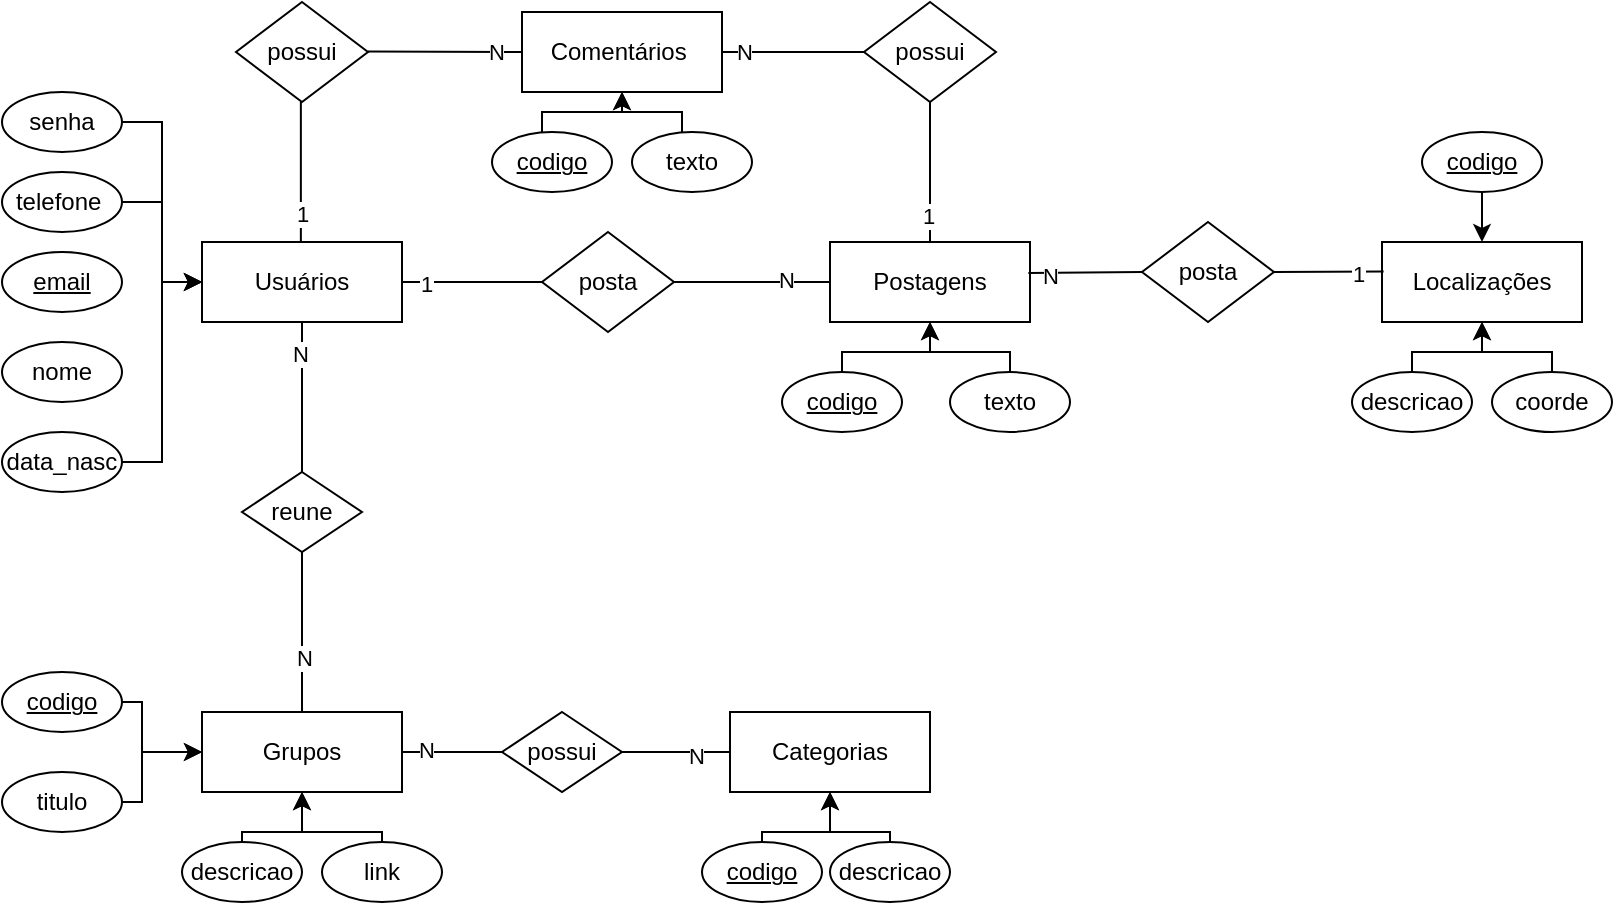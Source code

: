 <mxfile version="16.2.7" type="device"><diagram id="JKwpAU8h2Lhb9st8vdYQ" name="Page-1"><mxGraphModel dx="1117" dy="1792" grid="1" gridSize="10" guides="1" tooltips="1" connect="1" arrows="1" fold="1" page="1" pageScale="1" pageWidth="827" pageHeight="1169" math="0" shadow="0"><root><mxCell id="0"/><mxCell id="1" parent="0"/><mxCell id="0Ad1dqrlXnesyYmB_QPz-2" value="Localizações" style="whiteSpace=wrap;html=1;align=center;" vertex="1" parent="1"><mxGeometry x="690" y="5" width="100" height="40" as="geometry"/></mxCell><mxCell id="0Ad1dqrlXnesyYmB_QPz-3" value="Comentários&amp;nbsp;" style="whiteSpace=wrap;html=1;align=center;" vertex="1" parent="1"><mxGeometry x="260" y="-110" width="100" height="40" as="geometry"/></mxCell><mxCell id="0Ad1dqrlXnesyYmB_QPz-4" value="Postagens" style="whiteSpace=wrap;html=1;align=center;" vertex="1" parent="1"><mxGeometry x="414" y="5" width="100" height="40" as="geometry"/></mxCell><mxCell id="0Ad1dqrlXnesyYmB_QPz-5" value="Categorias" style="whiteSpace=wrap;html=1;align=center;" vertex="1" parent="1"><mxGeometry x="364" y="240" width="100" height="40" as="geometry"/></mxCell><mxCell id="0Ad1dqrlXnesyYmB_QPz-6" value="Grupos" style="whiteSpace=wrap;html=1;align=center;" vertex="1" parent="1"><mxGeometry x="100" y="240" width="100" height="40" as="geometry"/></mxCell><mxCell id="0Ad1dqrlXnesyYmB_QPz-7" value="Usuários" style="whiteSpace=wrap;html=1;align=center;" vertex="1" parent="1"><mxGeometry x="100" y="5" width="100" height="40" as="geometry"/></mxCell><mxCell id="0Ad1dqrlXnesyYmB_QPz-8" value="email" style="ellipse;whiteSpace=wrap;html=1;align=center;fontStyle=4;" vertex="1" parent="1"><mxGeometry y="10" width="60" height="30" as="geometry"/></mxCell><mxCell id="0Ad1dqrlXnesyYmB_QPz-17" value="nome" style="ellipse;whiteSpace=wrap;html=1;align=center;" vertex="1" parent="1"><mxGeometry y="55" width="60" height="30" as="geometry"/></mxCell><mxCell id="0Ad1dqrlXnesyYmB_QPz-21" style="edgeStyle=orthogonalEdgeStyle;rounded=0;orthogonalLoop=1;jettySize=auto;html=1;entryX=0;entryY=0.5;entryDx=0;entryDy=0;" edge="1" parent="1" source="0Ad1dqrlXnesyYmB_QPz-18" target="0Ad1dqrlXnesyYmB_QPz-7"><mxGeometry relative="1" as="geometry"/></mxCell><mxCell id="0Ad1dqrlXnesyYmB_QPz-18" value="data_nasc" style="ellipse;whiteSpace=wrap;html=1;align=center;" vertex="1" parent="1"><mxGeometry y="100" width="60" height="30" as="geometry"/></mxCell><mxCell id="0Ad1dqrlXnesyYmB_QPz-61" style="edgeStyle=orthogonalEdgeStyle;rounded=0;orthogonalLoop=1;jettySize=auto;html=1;entryX=0;entryY=0.5;entryDx=0;entryDy=0;" edge="1" parent="1" source="0Ad1dqrlXnesyYmB_QPz-19" target="0Ad1dqrlXnesyYmB_QPz-7"><mxGeometry relative="1" as="geometry"><Array as="points"><mxPoint x="80" y="-55"/><mxPoint x="80" y="25"/></Array></mxGeometry></mxCell><mxCell id="0Ad1dqrlXnesyYmB_QPz-19" value="senha" style="ellipse;whiteSpace=wrap;html=1;align=center;" vertex="1" parent="1"><mxGeometry y="-70" width="60" height="30" as="geometry"/></mxCell><mxCell id="0Ad1dqrlXnesyYmB_QPz-60" style="edgeStyle=orthogonalEdgeStyle;rounded=0;orthogonalLoop=1;jettySize=auto;html=1;entryX=0;entryY=0.5;entryDx=0;entryDy=0;" edge="1" parent="1" source="0Ad1dqrlXnesyYmB_QPz-20" target="0Ad1dqrlXnesyYmB_QPz-7"><mxGeometry relative="1" as="geometry"><Array as="points"><mxPoint x="80" y="-15"/><mxPoint x="80" y="25"/></Array></mxGeometry></mxCell><mxCell id="0Ad1dqrlXnesyYmB_QPz-20" value="telefone&amp;nbsp;" style="ellipse;whiteSpace=wrap;html=1;align=center;" vertex="1" parent="1"><mxGeometry y="-30" width="60" height="30" as="geometry"/></mxCell><mxCell id="0Ad1dqrlXnesyYmB_QPz-34" style="edgeStyle=orthogonalEdgeStyle;rounded=0;orthogonalLoop=1;jettySize=auto;html=1;entryX=0;entryY=0.5;entryDx=0;entryDy=0;" edge="1" parent="1" source="0Ad1dqrlXnesyYmB_QPz-27" target="0Ad1dqrlXnesyYmB_QPz-6"><mxGeometry relative="1" as="geometry"><Array as="points"><mxPoint x="70" y="235"/><mxPoint x="70" y="260"/></Array></mxGeometry></mxCell><mxCell id="0Ad1dqrlXnesyYmB_QPz-27" value="codigo" style="ellipse;whiteSpace=wrap;html=1;align=center;fontStyle=4;" vertex="1" parent="1"><mxGeometry y="220" width="60" height="30" as="geometry"/></mxCell><mxCell id="0Ad1dqrlXnesyYmB_QPz-63" style="edgeStyle=orthogonalEdgeStyle;rounded=0;orthogonalLoop=1;jettySize=auto;html=1;entryX=0.5;entryY=1;entryDx=0;entryDy=0;" edge="1" parent="1" source="0Ad1dqrlXnesyYmB_QPz-28" target="0Ad1dqrlXnesyYmB_QPz-6"><mxGeometry relative="1" as="geometry"><Array as="points"><mxPoint x="120" y="300"/><mxPoint x="150" y="300"/></Array></mxGeometry></mxCell><mxCell id="0Ad1dqrlXnesyYmB_QPz-28" value="descricao" style="ellipse;whiteSpace=wrap;html=1;align=center;" vertex="1" parent="1"><mxGeometry x="90" y="305" width="60" height="30" as="geometry"/></mxCell><mxCell id="0Ad1dqrlXnesyYmB_QPz-33" style="edgeStyle=orthogonalEdgeStyle;rounded=0;orthogonalLoop=1;jettySize=auto;html=1;entryX=0;entryY=0.5;entryDx=0;entryDy=0;" edge="1" parent="1" source="0Ad1dqrlXnesyYmB_QPz-29" target="0Ad1dqrlXnesyYmB_QPz-6"><mxGeometry relative="1" as="geometry"><Array as="points"><mxPoint x="70" y="285"/><mxPoint x="70" y="260"/></Array></mxGeometry></mxCell><mxCell id="0Ad1dqrlXnesyYmB_QPz-29" value="titulo" style="ellipse;whiteSpace=wrap;html=1;align=center;" vertex="1" parent="1"><mxGeometry y="270" width="60" height="30" as="geometry"/></mxCell><mxCell id="0Ad1dqrlXnesyYmB_QPz-64" style="edgeStyle=orthogonalEdgeStyle;rounded=0;orthogonalLoop=1;jettySize=auto;html=1;entryX=0.5;entryY=1;entryDx=0;entryDy=0;" edge="1" parent="1" source="0Ad1dqrlXnesyYmB_QPz-30" target="0Ad1dqrlXnesyYmB_QPz-6"><mxGeometry relative="1" as="geometry"><Array as="points"><mxPoint x="190" y="300"/><mxPoint x="150" y="300"/></Array></mxGeometry></mxCell><mxCell id="0Ad1dqrlXnesyYmB_QPz-30" value="link" style="ellipse;whiteSpace=wrap;html=1;align=center;" vertex="1" parent="1"><mxGeometry x="160" y="305" width="60" height="30" as="geometry"/></mxCell><mxCell id="0Ad1dqrlXnesyYmB_QPz-35" value="reune" style="shape=rhombus;perimeter=rhombusPerimeter;whiteSpace=wrap;html=1;align=center;" vertex="1" parent="1"><mxGeometry x="120" y="120" width="60" height="40" as="geometry"/></mxCell><mxCell id="0Ad1dqrlXnesyYmB_QPz-36" value="" style="endArrow=none;html=1;rounded=0;exitX=0.5;exitY=1;exitDx=0;exitDy=0;" edge="1" parent="1" source="0Ad1dqrlXnesyYmB_QPz-7" target="0Ad1dqrlXnesyYmB_QPz-35"><mxGeometry relative="1" as="geometry"><mxPoint x="110" y="270" as="sourcePoint"/><mxPoint x="270" y="270" as="targetPoint"/></mxGeometry></mxCell><mxCell id="0Ad1dqrlXnesyYmB_QPz-39" value="N" style="edgeLabel;html=1;align=center;verticalAlign=middle;resizable=0;points=[];" vertex="1" connectable="0" parent="0Ad1dqrlXnesyYmB_QPz-36"><mxGeometry x="-0.578" y="-1" relative="1" as="geometry"><mxPoint as="offset"/></mxGeometry></mxCell><mxCell id="0Ad1dqrlXnesyYmB_QPz-37" value="" style="endArrow=none;html=1;rounded=0;exitX=0.5;exitY=1;exitDx=0;exitDy=0;" edge="1" parent="1" source="0Ad1dqrlXnesyYmB_QPz-35" target="0Ad1dqrlXnesyYmB_QPz-6"><mxGeometry relative="1" as="geometry"><mxPoint x="150" y="110" as="sourcePoint"/><mxPoint x="150" y="170" as="targetPoint"/></mxGeometry></mxCell><mxCell id="0Ad1dqrlXnesyYmB_QPz-38" value="N" style="edgeLabel;html=1;align=center;verticalAlign=middle;resizable=0;points=[];" vertex="1" connectable="0" parent="0Ad1dqrlXnesyYmB_QPz-37"><mxGeometry x="0.322" y="1" relative="1" as="geometry"><mxPoint as="offset"/></mxGeometry></mxCell><mxCell id="0Ad1dqrlXnesyYmB_QPz-43" style="edgeStyle=orthogonalEdgeStyle;rounded=0;orthogonalLoop=1;jettySize=auto;html=1;entryX=0.5;entryY=1;entryDx=0;entryDy=0;" edge="1" parent="1" source="0Ad1dqrlXnesyYmB_QPz-40" target="0Ad1dqrlXnesyYmB_QPz-5"><mxGeometry relative="1" as="geometry"><Array as="points"><mxPoint x="380" y="300"/><mxPoint x="414" y="300"/></Array></mxGeometry></mxCell><mxCell id="0Ad1dqrlXnesyYmB_QPz-40" value="codigo" style="ellipse;whiteSpace=wrap;html=1;align=center;fontStyle=4;" vertex="1" parent="1"><mxGeometry x="350" y="305" width="60" height="30" as="geometry"/></mxCell><mxCell id="0Ad1dqrlXnesyYmB_QPz-44" style="edgeStyle=orthogonalEdgeStyle;rounded=0;orthogonalLoop=1;jettySize=auto;html=1;entryX=0.5;entryY=1;entryDx=0;entryDy=0;" edge="1" parent="1" source="0Ad1dqrlXnesyYmB_QPz-41" target="0Ad1dqrlXnesyYmB_QPz-5"><mxGeometry relative="1" as="geometry"><Array as="points"><mxPoint x="444" y="300"/><mxPoint x="414" y="300"/></Array></mxGeometry></mxCell><mxCell id="0Ad1dqrlXnesyYmB_QPz-41" value="descricao" style="ellipse;whiteSpace=wrap;html=1;align=center;" vertex="1" parent="1"><mxGeometry x="414" y="305" width="60" height="30" as="geometry"/></mxCell><mxCell id="0Ad1dqrlXnesyYmB_QPz-45" value="possui" style="shape=rhombus;perimeter=rhombusPerimeter;whiteSpace=wrap;html=1;align=center;" vertex="1" parent="1"><mxGeometry x="250" y="240" width="60" height="40" as="geometry"/></mxCell><mxCell id="0Ad1dqrlXnesyYmB_QPz-47" value="" style="endArrow=none;html=1;rounded=0;exitX=1;exitY=0.5;exitDx=0;exitDy=0;entryX=0;entryY=0.5;entryDx=0;entryDy=0;" edge="1" parent="1" source="0Ad1dqrlXnesyYmB_QPz-6" target="0Ad1dqrlXnesyYmB_QPz-45"><mxGeometry relative="1" as="geometry"><mxPoint x="280" y="350" as="sourcePoint"/><mxPoint x="440" y="350" as="targetPoint"/></mxGeometry></mxCell><mxCell id="0Ad1dqrlXnesyYmB_QPz-49" value="N" style="edgeLabel;html=1;align=center;verticalAlign=middle;resizable=0;points=[];" vertex="1" connectable="0" parent="0Ad1dqrlXnesyYmB_QPz-47"><mxGeometry x="-0.511" y="1" relative="1" as="geometry"><mxPoint as="offset"/></mxGeometry></mxCell><mxCell id="0Ad1dqrlXnesyYmB_QPz-48" value="" style="endArrow=none;html=1;rounded=0;entryX=0;entryY=0.5;entryDx=0;entryDy=0;" edge="1" parent="1" source="0Ad1dqrlXnesyYmB_QPz-45" target="0Ad1dqrlXnesyYmB_QPz-5"><mxGeometry relative="1" as="geometry"><mxPoint x="200" y="270" as="sourcePoint"/><mxPoint x="260" y="270" as="targetPoint"/></mxGeometry></mxCell><mxCell id="0Ad1dqrlXnesyYmB_QPz-50" value="N" style="edgeLabel;html=1;align=center;verticalAlign=middle;resizable=0;points=[];" vertex="1" connectable="0" parent="0Ad1dqrlXnesyYmB_QPz-48"><mxGeometry x="0.358" y="-2" relative="1" as="geometry"><mxPoint as="offset"/></mxGeometry></mxCell><mxCell id="0Ad1dqrlXnesyYmB_QPz-51" value="posta" style="shape=rhombus;perimeter=rhombusPerimeter;whiteSpace=wrap;html=1;align=center;" vertex="1" parent="1"><mxGeometry x="270" width="66" height="50" as="geometry"/></mxCell><mxCell id="0Ad1dqrlXnesyYmB_QPz-52" value="" style="endArrow=none;html=1;rounded=0;exitX=1;exitY=0.5;exitDx=0;exitDy=0;entryX=0;entryY=0.5;entryDx=0;entryDy=0;" edge="1" parent="1" source="0Ad1dqrlXnesyYmB_QPz-7" target="0Ad1dqrlXnesyYmB_QPz-51"><mxGeometry relative="1" as="geometry"><mxPoint x="280" y="170" as="sourcePoint"/><mxPoint x="440" y="170" as="targetPoint"/></mxGeometry></mxCell><mxCell id="0Ad1dqrlXnesyYmB_QPz-59" value="1" style="edgeLabel;html=1;align=center;verticalAlign=middle;resizable=0;points=[];" vertex="1" connectable="0" parent="0Ad1dqrlXnesyYmB_QPz-52"><mxGeometry x="-0.667" y="-1" relative="1" as="geometry"><mxPoint as="offset"/></mxGeometry></mxCell><mxCell id="0Ad1dqrlXnesyYmB_QPz-53" value="" style="endArrow=none;html=1;rounded=0;exitX=1;exitY=0.5;exitDx=0;exitDy=0;entryX=0;entryY=0.5;entryDx=0;entryDy=0;" edge="1" parent="1" source="0Ad1dqrlXnesyYmB_QPz-51" target="0Ad1dqrlXnesyYmB_QPz-4"><mxGeometry relative="1" as="geometry"><mxPoint x="200" y="35" as="sourcePoint"/><mxPoint x="270" y="35" as="targetPoint"/></mxGeometry></mxCell><mxCell id="0Ad1dqrlXnesyYmB_QPz-58" value="N" style="edgeLabel;html=1;align=center;verticalAlign=middle;resizable=0;points=[];" vertex="1" connectable="0" parent="0Ad1dqrlXnesyYmB_QPz-53"><mxGeometry x="0.424" y="1" relative="1" as="geometry"><mxPoint as="offset"/></mxGeometry></mxCell><mxCell id="0Ad1dqrlXnesyYmB_QPz-83" style="edgeStyle=orthogonalEdgeStyle;rounded=0;orthogonalLoop=1;jettySize=auto;html=1;entryX=0.5;entryY=1;entryDx=0;entryDy=0;" edge="1" parent="1" source="0Ad1dqrlXnesyYmB_QPz-54" target="0Ad1dqrlXnesyYmB_QPz-4"><mxGeometry relative="1" as="geometry"><Array as="points"><mxPoint x="420" y="60"/><mxPoint x="464" y="60"/></Array></mxGeometry></mxCell><mxCell id="0Ad1dqrlXnesyYmB_QPz-54" value="codigo" style="ellipse;whiteSpace=wrap;html=1;align=center;fontStyle=4;" vertex="1" parent="1"><mxGeometry x="390" y="70" width="60" height="30" as="geometry"/></mxCell><mxCell id="0Ad1dqrlXnesyYmB_QPz-84" style="edgeStyle=orthogonalEdgeStyle;rounded=0;orthogonalLoop=1;jettySize=auto;html=1;entryX=0.5;entryY=1;entryDx=0;entryDy=0;" edge="1" parent="1" source="0Ad1dqrlXnesyYmB_QPz-55" target="0Ad1dqrlXnesyYmB_QPz-4"><mxGeometry relative="1" as="geometry"><Array as="points"><mxPoint x="504" y="60"/><mxPoint x="464" y="60"/></Array></mxGeometry></mxCell><mxCell id="0Ad1dqrlXnesyYmB_QPz-55" value="texto" style="ellipse;whiteSpace=wrap;html=1;align=center;" vertex="1" parent="1"><mxGeometry x="474" y="70" width="60" height="30" as="geometry"/></mxCell><mxCell id="0Ad1dqrlXnesyYmB_QPz-65" value="posta" style="shape=rhombus;perimeter=rhombusPerimeter;whiteSpace=wrap;html=1;align=center;" vertex="1" parent="1"><mxGeometry x="570" y="-5" width="66" height="50" as="geometry"/></mxCell><mxCell id="0Ad1dqrlXnesyYmB_QPz-69" style="edgeStyle=orthogonalEdgeStyle;rounded=0;orthogonalLoop=1;jettySize=auto;html=1;" edge="1" parent="1" source="0Ad1dqrlXnesyYmB_QPz-66" target="0Ad1dqrlXnesyYmB_QPz-2"><mxGeometry relative="1" as="geometry"><Array as="points"><mxPoint x="775" y="60"/><mxPoint x="740" y="60"/></Array></mxGeometry></mxCell><mxCell id="0Ad1dqrlXnesyYmB_QPz-66" value="coorde" style="ellipse;whiteSpace=wrap;html=1;align=center;" vertex="1" parent="1"><mxGeometry x="745" y="70" width="60" height="30" as="geometry"/></mxCell><mxCell id="0Ad1dqrlXnesyYmB_QPz-73" style="edgeStyle=orthogonalEdgeStyle;rounded=0;orthogonalLoop=1;jettySize=auto;html=1;entryX=0.5;entryY=0;entryDx=0;entryDy=0;" edge="1" parent="1" source="0Ad1dqrlXnesyYmB_QPz-67" target="0Ad1dqrlXnesyYmB_QPz-2"><mxGeometry relative="1" as="geometry"/></mxCell><mxCell id="0Ad1dqrlXnesyYmB_QPz-67" value="codigo" style="ellipse;whiteSpace=wrap;html=1;align=center;fontStyle=4;" vertex="1" parent="1"><mxGeometry x="710" y="-50" width="60" height="30" as="geometry"/></mxCell><mxCell id="0Ad1dqrlXnesyYmB_QPz-75" style="edgeStyle=orthogonalEdgeStyle;rounded=0;orthogonalLoop=1;jettySize=auto;html=1;entryX=0.5;entryY=1;entryDx=0;entryDy=0;" edge="1" parent="1" source="0Ad1dqrlXnesyYmB_QPz-74" target="0Ad1dqrlXnesyYmB_QPz-2"><mxGeometry relative="1" as="geometry"><mxPoint x="740" y="50" as="targetPoint"/><Array as="points"><mxPoint x="705" y="60"/><mxPoint x="740" y="60"/></Array></mxGeometry></mxCell><mxCell id="0Ad1dqrlXnesyYmB_QPz-74" value="descricao" style="ellipse;whiteSpace=wrap;html=1;align=center;" vertex="1" parent="1"><mxGeometry x="675" y="70" width="60" height="30" as="geometry"/></mxCell><mxCell id="0Ad1dqrlXnesyYmB_QPz-78" value="" style="endArrow=none;html=1;rounded=0;exitX=0.992;exitY=0.386;exitDx=0;exitDy=0;exitPerimeter=0;entryX=0;entryY=0.5;entryDx=0;entryDy=0;" edge="1" parent="1" source="0Ad1dqrlXnesyYmB_QPz-4" target="0Ad1dqrlXnesyYmB_QPz-65"><mxGeometry relative="1" as="geometry"><mxPoint x="480" y="40" as="sourcePoint"/><mxPoint x="640" y="40" as="targetPoint"/></mxGeometry></mxCell><mxCell id="0Ad1dqrlXnesyYmB_QPz-81" value="N" style="edgeLabel;html=1;align=center;verticalAlign=middle;resizable=0;points=[];" vertex="1" connectable="0" parent="0Ad1dqrlXnesyYmB_QPz-78"><mxGeometry x="-0.632" y="-1" relative="1" as="geometry"><mxPoint as="offset"/></mxGeometry></mxCell><mxCell id="0Ad1dqrlXnesyYmB_QPz-79" value="" style="endArrow=none;html=1;rounded=0;exitX=1;exitY=0.5;exitDx=0;exitDy=0;entryX=0.008;entryY=0.369;entryDx=0;entryDy=0;entryPerimeter=0;" edge="1" parent="1" source="0Ad1dqrlXnesyYmB_QPz-65" target="0Ad1dqrlXnesyYmB_QPz-2"><mxGeometry relative="1" as="geometry"><mxPoint x="523.2" y="30.44" as="sourcePoint"/><mxPoint x="580" y="30" as="targetPoint"/></mxGeometry></mxCell><mxCell id="0Ad1dqrlXnesyYmB_QPz-80" value="1" style="edgeLabel;html=1;align=center;verticalAlign=middle;resizable=0;points=[];" vertex="1" connectable="0" parent="0Ad1dqrlXnesyYmB_QPz-79"><mxGeometry x="0.521" y="-1" relative="1" as="geometry"><mxPoint as="offset"/></mxGeometry></mxCell><mxCell id="0Ad1dqrlXnesyYmB_QPz-85" value="possui" style="shape=rhombus;perimeter=rhombusPerimeter;whiteSpace=wrap;html=1;align=center;" vertex="1" parent="1"><mxGeometry x="431" y="-115" width="66" height="50" as="geometry"/></mxCell><mxCell id="0Ad1dqrlXnesyYmB_QPz-86" value="possui" style="shape=rhombus;perimeter=rhombusPerimeter;whiteSpace=wrap;html=1;align=center;" vertex="1" parent="1"><mxGeometry x="117" y="-115" width="66" height="50" as="geometry"/></mxCell><mxCell id="0Ad1dqrlXnesyYmB_QPz-89" style="edgeStyle=orthogonalEdgeStyle;rounded=0;orthogonalLoop=1;jettySize=auto;html=1;entryX=0.5;entryY=1;entryDx=0;entryDy=0;" edge="1" parent="1" source="0Ad1dqrlXnesyYmB_QPz-87" target="0Ad1dqrlXnesyYmB_QPz-3"><mxGeometry relative="1" as="geometry"><Array as="points"><mxPoint x="270" y="-60"/><mxPoint x="310" y="-60"/></Array></mxGeometry></mxCell><mxCell id="0Ad1dqrlXnesyYmB_QPz-87" value="codigo" style="ellipse;whiteSpace=wrap;html=1;align=center;fontStyle=4;" vertex="1" parent="1"><mxGeometry x="245" y="-50" width="60" height="30" as="geometry"/></mxCell><mxCell id="0Ad1dqrlXnesyYmB_QPz-90" style="edgeStyle=orthogonalEdgeStyle;rounded=0;orthogonalLoop=1;jettySize=auto;html=1;entryX=0.5;entryY=1;entryDx=0;entryDy=0;" edge="1" parent="1" source="0Ad1dqrlXnesyYmB_QPz-88" target="0Ad1dqrlXnesyYmB_QPz-3"><mxGeometry relative="1" as="geometry"><Array as="points"><mxPoint x="340" y="-60"/><mxPoint x="310" y="-60"/></Array></mxGeometry></mxCell><mxCell id="0Ad1dqrlXnesyYmB_QPz-88" value="texto" style="ellipse;whiteSpace=wrap;html=1;align=center;" vertex="1" parent="1"><mxGeometry x="315" y="-50" width="60" height="30" as="geometry"/></mxCell><mxCell id="0Ad1dqrlXnesyYmB_QPz-92" value="" style="endArrow=none;html=1;rounded=0;entryX=0.5;entryY=0;entryDx=0;entryDy=0;" edge="1" parent="1" source="0Ad1dqrlXnesyYmB_QPz-85" target="0Ad1dqrlXnesyYmB_QPz-4"><mxGeometry relative="1" as="geometry"><mxPoint x="320" y="-70" as="sourcePoint"/><mxPoint x="480" y="-70" as="targetPoint"/></mxGeometry></mxCell><mxCell id="0Ad1dqrlXnesyYmB_QPz-100" value="1" style="edgeLabel;html=1;align=center;verticalAlign=middle;resizable=0;points=[];" vertex="1" connectable="0" parent="0Ad1dqrlXnesyYmB_QPz-92"><mxGeometry x="0.615" y="-1" relative="1" as="geometry"><mxPoint as="offset"/></mxGeometry></mxCell><mxCell id="0Ad1dqrlXnesyYmB_QPz-94" value="" style="endArrow=none;html=1;rounded=0;entryX=0;entryY=0.5;entryDx=0;entryDy=0;exitX=1;exitY=0.5;exitDx=0;exitDy=0;" edge="1" parent="1" source="0Ad1dqrlXnesyYmB_QPz-3" target="0Ad1dqrlXnesyYmB_QPz-85"><mxGeometry relative="1" as="geometry"><mxPoint x="474" y="-50" as="sourcePoint"/><mxPoint x="474" y="15" as="targetPoint"/></mxGeometry></mxCell><mxCell id="0Ad1dqrlXnesyYmB_QPz-98" value="N" style="edgeLabel;html=1;align=center;verticalAlign=middle;resizable=0;points=[];" vertex="1" connectable="0" parent="0Ad1dqrlXnesyYmB_QPz-94"><mxGeometry x="-0.698" relative="1" as="geometry"><mxPoint as="offset"/></mxGeometry></mxCell><mxCell id="0Ad1dqrlXnesyYmB_QPz-95" value="" style="endArrow=none;html=1;rounded=0;entryX=0.5;entryY=0;entryDx=0;entryDy=0;" edge="1" parent="1"><mxGeometry relative="1" as="geometry"><mxPoint x="149.43" y="-65" as="sourcePoint"/><mxPoint x="149.43" y="5" as="targetPoint"/></mxGeometry></mxCell><mxCell id="0Ad1dqrlXnesyYmB_QPz-99" value="1" style="edgeLabel;html=1;align=center;verticalAlign=middle;resizable=0;points=[];" vertex="1" connectable="0" parent="0Ad1dqrlXnesyYmB_QPz-95"><mxGeometry x="0.599" relative="1" as="geometry"><mxPoint as="offset"/></mxGeometry></mxCell><mxCell id="0Ad1dqrlXnesyYmB_QPz-96" value="" style="endArrow=none;html=1;rounded=0;entryX=0;entryY=0.5;entryDx=0;entryDy=0;exitX=1;exitY=0.5;exitDx=0;exitDy=0;" edge="1" parent="1" target="0Ad1dqrlXnesyYmB_QPz-3"><mxGeometry relative="1" as="geometry"><mxPoint x="183" y="-90.29" as="sourcePoint"/><mxPoint x="254" y="-90.29" as="targetPoint"/></mxGeometry></mxCell><mxCell id="0Ad1dqrlXnesyYmB_QPz-97" value="N" style="edgeLabel;html=1;align=center;verticalAlign=middle;resizable=0;points=[];" vertex="1" connectable="0" parent="0Ad1dqrlXnesyYmB_QPz-96"><mxGeometry x="0.655" relative="1" as="geometry"><mxPoint as="offset"/></mxGeometry></mxCell></root></mxGraphModel></diagram></mxfile>